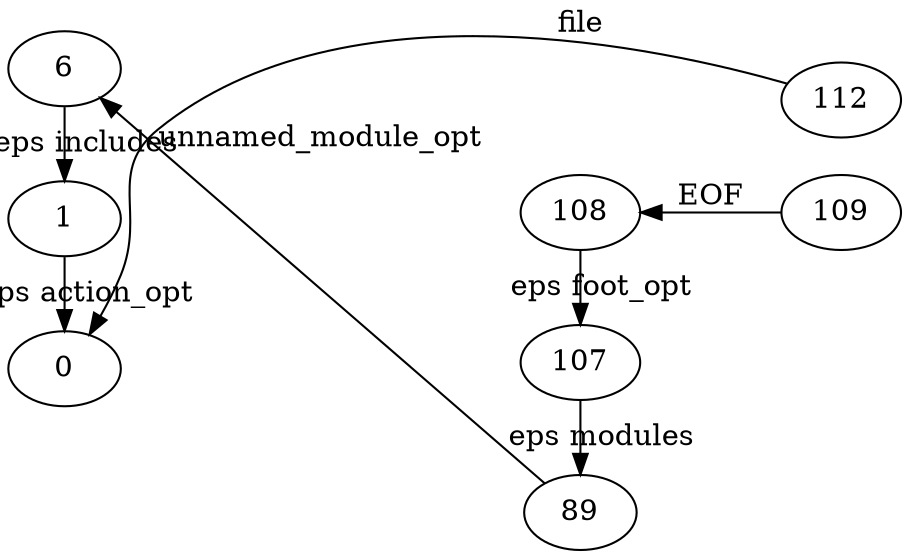 digraph GSS {
    rankdir=RL
    0 [label="112"]
    1 [label="0"]
    0 -> 1 [label="file"]
    2 [label="109"]
    3 [label="108"]
    4 [label="107"]
    5 [label="89"]
    6 [label="6"]
    7 [label="1"]
    7 -> 1 [label="eps action_opt"]
    6 -> 7 [label="eps includes"]
    5 -> 6 [label="unnamed_module_opt"]
    4 -> 5 [label="eps modules"]
    3 -> 4 [label="eps foot_opt"]
    2 -> 3 [label="EOF"]
    {rank=same; 2 0}
    {rank=same; 7 6 1}
    {rank=same; 5 4 3}
}
